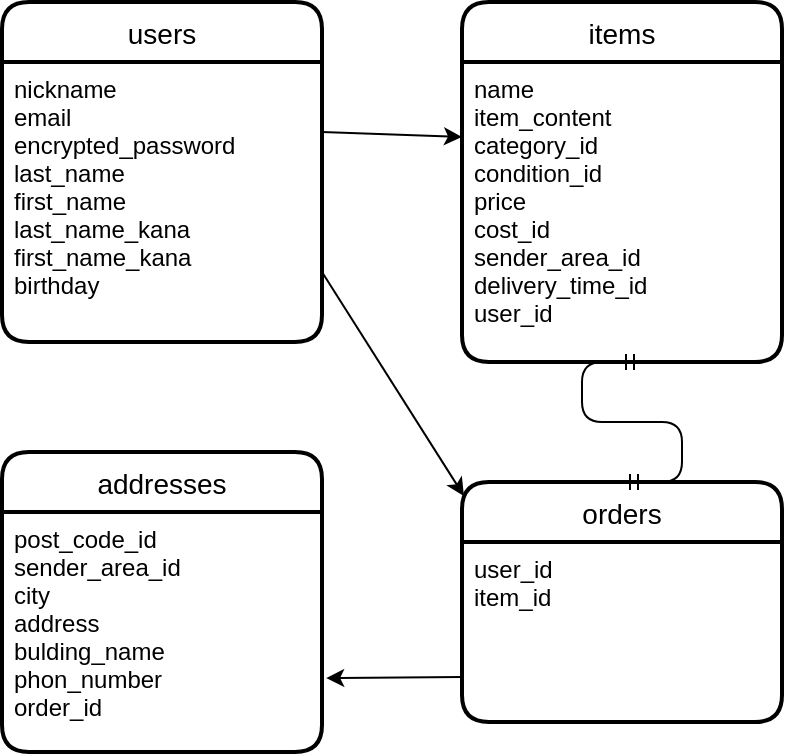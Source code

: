 <mxfile>
    <diagram id="YND6J787kSk8tnGMB4lA" name="ページ1">
        <mxGraphModel dx="898" dy="680" grid="1" gridSize="10" guides="1" tooltips="1" connect="1" arrows="1" fold="1" page="1" pageScale="1" pageWidth="827" pageHeight="1169" math="0" shadow="0">
            <root>
                <mxCell id="0"/>
                <mxCell id="1" parent="0"/>
                <mxCell id="8" value="users" style="swimlane;childLayout=stackLayout;horizontal=1;startSize=30;horizontalStack=0;rounded=1;fontSize=14;fontStyle=0;strokeWidth=2;resizeParent=0;resizeLast=1;shadow=0;dashed=0;align=center;" parent="1" vertex="1">
                    <mxGeometry x="70" y="200" width="160" height="170" as="geometry"/>
                </mxCell>
                <mxCell id="9" value="nickname&#10;email&#10;encrypted_password&#10;last_name&#10;first_name&#10;last_name_kana&#10;first_name_kana&#10;birthday" style="align=left;strokeColor=none;fillColor=none;spacingLeft=4;fontSize=12;verticalAlign=top;resizable=0;rotatable=0;part=1;" parent="8" vertex="1">
                    <mxGeometry y="30" width="160" height="140" as="geometry"/>
                </mxCell>
                <mxCell id="10" value="items" style="swimlane;childLayout=stackLayout;horizontal=1;startSize=30;horizontalStack=0;rounded=1;fontSize=14;fontStyle=0;strokeWidth=2;resizeParent=0;resizeLast=1;shadow=0;dashed=0;align=center;" parent="1" vertex="1">
                    <mxGeometry x="300" y="200" width="160" height="180" as="geometry"/>
                </mxCell>
                <mxCell id="11" value="name&#10;item_content&#10;category_id&#10;condition_id&#10;price&#10;cost_id&#10;sender_area_id&#10;delivery_time_id&#10;user_id" style="align=left;strokeColor=none;fillColor=none;spacingLeft=4;fontSize=12;verticalAlign=top;resizable=0;rotatable=0;part=1;" parent="10" vertex="1">
                    <mxGeometry y="30" width="160" height="150" as="geometry"/>
                </mxCell>
                <mxCell id="14" value="addresses" style="swimlane;childLayout=stackLayout;horizontal=1;startSize=30;horizontalStack=0;rounded=1;fontSize=14;fontStyle=0;strokeWidth=2;resizeParent=0;resizeLast=1;shadow=0;dashed=0;align=center;" parent="1" vertex="1">
                    <mxGeometry x="70" y="425" width="160" height="150" as="geometry"/>
                </mxCell>
                <mxCell id="15" value="post_code_id&#10;sender_area_id&#10;city&#10;address&#10;bulding_name&#10;phon_number&#10;order_id&#10;" style="align=left;strokeColor=none;fillColor=none;spacingLeft=4;fontSize=12;verticalAlign=top;resizable=0;rotatable=0;part=1;" parent="14" vertex="1">
                    <mxGeometry y="30" width="160" height="120" as="geometry"/>
                </mxCell>
                <mxCell id="17" value="orders" style="swimlane;childLayout=stackLayout;horizontal=1;startSize=30;horizontalStack=0;rounded=1;fontSize=14;fontStyle=0;strokeWidth=2;resizeParent=0;resizeLast=1;shadow=0;dashed=0;align=center;" parent="1" vertex="1">
                    <mxGeometry x="300" y="440" width="160" height="120" as="geometry"/>
                </mxCell>
                <mxCell id="18" value="user_id&#10;item_id" style="align=left;strokeColor=none;fillColor=none;spacingLeft=4;fontSize=12;verticalAlign=top;resizable=0;rotatable=0;part=1;" parent="17" vertex="1">
                    <mxGeometry y="30" width="160" height="90" as="geometry"/>
                </mxCell>
                <mxCell id="20" style="edgeStyle=none;html=1;exitX=1;exitY=0.25;exitDx=0;exitDy=0;" parent="1" source="9" edge="1">
                    <mxGeometry relative="1" as="geometry">
                        <mxPoint x="230" y="265" as="targetPoint"/>
                    </mxGeometry>
                </mxCell>
                <mxCell id="38" value="" style="edgeStyle=entityRelationEdgeStyle;fontSize=12;html=1;endArrow=ERmandOne;startArrow=ERmandOne;exitX=0.5;exitY=0;exitDx=0;exitDy=0;" edge="1" parent="1" source="17">
                    <mxGeometry width="100" height="100" relative="1" as="geometry">
                        <mxPoint x="380" y="430" as="sourcePoint"/>
                        <mxPoint x="390" y="380" as="targetPoint"/>
                    </mxGeometry>
                </mxCell>
                <mxCell id="46" style="edgeStyle=none;html=1;exitX=1;exitY=0.25;exitDx=0;exitDy=0;entryX=0;entryY=0.25;entryDx=0;entryDy=0;" edge="1" parent="1" source="9" target="11">
                    <mxGeometry relative="1" as="geometry"/>
                </mxCell>
                <mxCell id="49" style="edgeStyle=none;html=1;exitX=1;exitY=0.75;exitDx=0;exitDy=0;entryX=0.006;entryY=0.058;entryDx=0;entryDy=0;entryPerimeter=0;" edge="1" parent="1" source="9" target="17">
                    <mxGeometry relative="1" as="geometry"/>
                </mxCell>
                <mxCell id="50" style="edgeStyle=none;html=1;exitX=0;exitY=0.75;exitDx=0;exitDy=0;entryX=1.013;entryY=0.692;entryDx=0;entryDy=0;entryPerimeter=0;" edge="1" parent="1" source="18" target="15">
                    <mxGeometry relative="1" as="geometry"/>
                </mxCell>
            </root>
        </mxGraphModel>
    </diagram>
    <diagram id="w5GTiKZfFwOK08j8FVzI" name="ページ2">
        <mxGraphModel dx="281" dy="568" grid="1" gridSize="10" guides="1" tooltips="1" connect="1" arrows="1" fold="1" page="1" pageScale="1" pageWidth="827" pageHeight="1169" math="0" shadow="0">
            <root>
                <mxCell id="FafOeTynW37e5aP93au9-0"/>
                <mxCell id="FafOeTynW37e5aP93au9-1" parent="FafOeTynW37e5aP93au9-0"/>
            </root>
        </mxGraphModel>
    </diagram>
</mxfile>